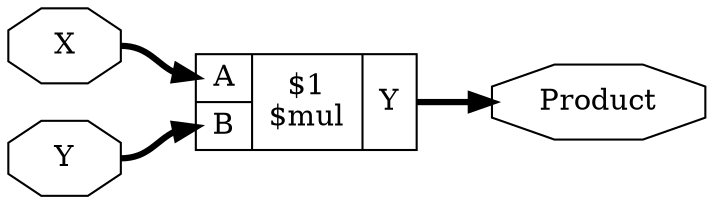 digraph "mult_4" {
rankdir="LR";
remincross=true;
n1 [ shape=octagon, label="Product", color="black", fontcolor="black" ];
n2 [ shape=octagon, label="X", color="black", fontcolor="black" ];
n3 [ shape=octagon, label="Y", color="black", fontcolor="black" ];
{ rank="source"; n2; n3;}
{ rank="sink"; n1;}
c6 [ shape=record, label="{{<p4> A|<p5> B}|$1\n$mul|{<p3> Y}}" ];
c6:p3:e -> n1:w [color="black", style="setlinewidth(3)", label=""];
n2:e -> c6:p4:w [color="black", style="setlinewidth(3)", label=""];
n3:e -> c6:p5:w [color="black", style="setlinewidth(3)", label=""];
}
